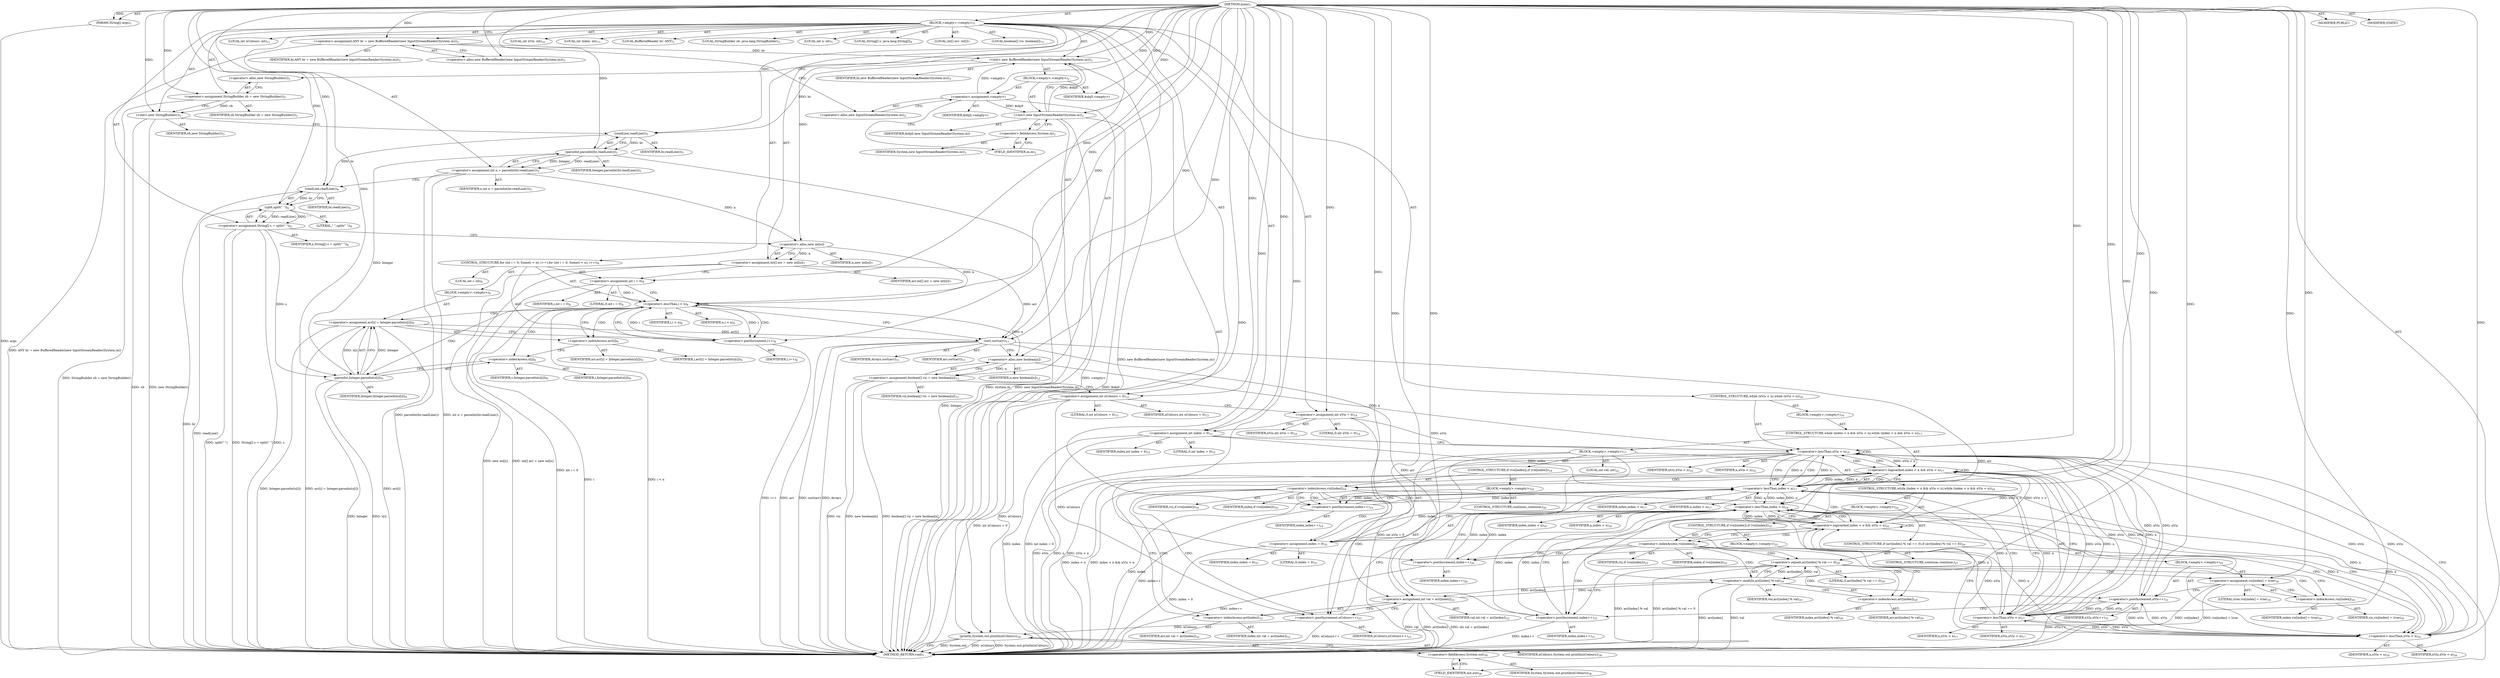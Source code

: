digraph "main" {  
"21" [label = <(METHOD,main)<SUB>1</SUB>> ]
"22" [label = <(PARAM,String[] args)<SUB>1</SUB>> ]
"23" [label = <(BLOCK,&lt;empty&gt;,&lt;empty&gt;)<SUB>1</SUB>> ]
"4" [label = <(LOCAL,BufferedReader br: ANY)<SUB>2</SUB>> ]
"24" [label = <(&lt;operator&gt;.assignment,ANY br = new BufferedReader(new InputStreamReader(System.in)))<SUB>2</SUB>> ]
"25" [label = <(IDENTIFIER,br,ANY br = new BufferedReader(new InputStreamReader(System.in)))<SUB>2</SUB>> ]
"26" [label = <(&lt;operator&gt;.alloc,new BufferedReader(new InputStreamReader(System.in)))<SUB>2</SUB>> ]
"27" [label = <(&lt;init&gt;,new BufferedReader(new InputStreamReader(System.in)))<SUB>2</SUB>> ]
"3" [label = <(IDENTIFIER,br,new BufferedReader(new InputStreamReader(System.in)))<SUB>2</SUB>> ]
"28" [label = <(BLOCK,&lt;empty&gt;,&lt;empty&gt;)<SUB>2</SUB>> ]
"29" [label = <(&lt;operator&gt;.assignment,&lt;empty&gt;)> ]
"30" [label = <(IDENTIFIER,$obj0,&lt;empty&gt;)> ]
"31" [label = <(&lt;operator&gt;.alloc,new InputStreamReader(System.in))<SUB>2</SUB>> ]
"32" [label = <(&lt;init&gt;,new InputStreamReader(System.in))<SUB>2</SUB>> ]
"33" [label = <(IDENTIFIER,$obj0,new InputStreamReader(System.in))> ]
"34" [label = <(&lt;operator&gt;.fieldAccess,System.in)<SUB>2</SUB>> ]
"35" [label = <(IDENTIFIER,System,new InputStreamReader(System.in))<SUB>2</SUB>> ]
"36" [label = <(FIELD_IDENTIFIER,in,in)<SUB>2</SUB>> ]
"37" [label = <(IDENTIFIER,$obj0,&lt;empty&gt;)> ]
"6" [label = <(LOCAL,StringBuilder sb: java.lang.StringBuilder)<SUB>3</SUB>> ]
"38" [label = <(&lt;operator&gt;.assignment,StringBuilder sb = new StringBuilder())<SUB>3</SUB>> ]
"39" [label = <(IDENTIFIER,sb,StringBuilder sb = new StringBuilder())<SUB>3</SUB>> ]
"40" [label = <(&lt;operator&gt;.alloc,new StringBuilder())<SUB>3</SUB>> ]
"41" [label = <(&lt;init&gt;,new StringBuilder())<SUB>3</SUB>> ]
"5" [label = <(IDENTIFIER,sb,new StringBuilder())<SUB>3</SUB>> ]
"42" [label = <(LOCAL,int n: int)<SUB>5</SUB>> ]
"43" [label = <(&lt;operator&gt;.assignment,int n = parseInt(br.readLine()))<SUB>5</SUB>> ]
"44" [label = <(IDENTIFIER,n,int n = parseInt(br.readLine()))<SUB>5</SUB>> ]
"45" [label = <(parseInt,parseInt(br.readLine()))<SUB>5</SUB>> ]
"46" [label = <(IDENTIFIER,Integer,parseInt(br.readLine()))<SUB>5</SUB>> ]
"47" [label = <(readLine,readLine())<SUB>5</SUB>> ]
"48" [label = <(IDENTIFIER,br,readLine())<SUB>5</SUB>> ]
"49" [label = <(LOCAL,String[] s: java.lang.String[])<SUB>6</SUB>> ]
"50" [label = <(&lt;operator&gt;.assignment,String[] s = split(&quot; &quot;))<SUB>6</SUB>> ]
"51" [label = <(IDENTIFIER,s,String[] s = split(&quot; &quot;))<SUB>6</SUB>> ]
"52" [label = <(split,split(&quot; &quot;))<SUB>6</SUB>> ]
"53" [label = <(readLine,readLine())<SUB>6</SUB>> ]
"54" [label = <(IDENTIFIER,br,readLine())<SUB>6</SUB>> ]
"55" [label = <(LITERAL,&quot; &quot;,split(&quot; &quot;))<SUB>6</SUB>> ]
"56" [label = <(LOCAL,int[] arr: int[])<SUB>7</SUB>> ]
"57" [label = <(&lt;operator&gt;.assignment,int[] arr = new int[n])<SUB>7</SUB>> ]
"58" [label = <(IDENTIFIER,arr,int[] arr = new int[n])<SUB>7</SUB>> ]
"59" [label = <(&lt;operator&gt;.alloc,new int[n])> ]
"60" [label = <(IDENTIFIER,n,new int[n])<SUB>7</SUB>> ]
"61" [label = <(CONTROL_STRUCTURE,for (int i = 0; Some(i &lt; n); i++),for (int i = 0; Some(i &lt; n); i++))<SUB>8</SUB>> ]
"62" [label = <(LOCAL,int i: int)<SUB>8</SUB>> ]
"63" [label = <(&lt;operator&gt;.assignment,int i = 0)<SUB>8</SUB>> ]
"64" [label = <(IDENTIFIER,i,int i = 0)<SUB>8</SUB>> ]
"65" [label = <(LITERAL,0,int i = 0)<SUB>8</SUB>> ]
"66" [label = <(&lt;operator&gt;.lessThan,i &lt; n)<SUB>8</SUB>> ]
"67" [label = <(IDENTIFIER,i,i &lt; n)<SUB>8</SUB>> ]
"68" [label = <(IDENTIFIER,n,i &lt; n)<SUB>8</SUB>> ]
"69" [label = <(&lt;operator&gt;.postIncrement,i++)<SUB>8</SUB>> ]
"70" [label = <(IDENTIFIER,i,i++)<SUB>8</SUB>> ]
"71" [label = <(BLOCK,&lt;empty&gt;,&lt;empty&gt;)<SUB>8</SUB>> ]
"72" [label = <(&lt;operator&gt;.assignment,arr[i] = Integer.parseInt(s[i]))<SUB>9</SUB>> ]
"73" [label = <(&lt;operator&gt;.indexAccess,arr[i])<SUB>9</SUB>> ]
"74" [label = <(IDENTIFIER,arr,arr[i] = Integer.parseInt(s[i]))<SUB>9</SUB>> ]
"75" [label = <(IDENTIFIER,i,arr[i] = Integer.parseInt(s[i]))<SUB>9</SUB>> ]
"76" [label = <(parseInt,Integer.parseInt(s[i]))<SUB>9</SUB>> ]
"77" [label = <(IDENTIFIER,Integer,Integer.parseInt(s[i]))<SUB>9</SUB>> ]
"78" [label = <(&lt;operator&gt;.indexAccess,s[i])<SUB>9</SUB>> ]
"79" [label = <(IDENTIFIER,s,Integer.parseInt(s[i]))<SUB>9</SUB>> ]
"80" [label = <(IDENTIFIER,i,Integer.parseInt(s[i]))<SUB>9</SUB>> ]
"81" [label = <(sort,sort(arr))<SUB>11</SUB>> ]
"82" [label = <(IDENTIFIER,Arrays,sort(arr))<SUB>11</SUB>> ]
"83" [label = <(IDENTIFIER,arr,sort(arr))<SUB>11</SUB>> ]
"84" [label = <(LOCAL,boolean[] vis: boolean[])<SUB>12</SUB>> ]
"85" [label = <(&lt;operator&gt;.assignment,boolean[] vis = new boolean[n])<SUB>12</SUB>> ]
"86" [label = <(IDENTIFIER,vis,boolean[] vis = new boolean[n])<SUB>12</SUB>> ]
"87" [label = <(&lt;operator&gt;.alloc,new boolean[n])> ]
"88" [label = <(IDENTIFIER,n,new boolean[n])<SUB>12</SUB>> ]
"89" [label = <(LOCAL,int nColours: int)<SUB>13</SUB>> ]
"90" [label = <(&lt;operator&gt;.assignment,int nColours = 0)<SUB>13</SUB>> ]
"91" [label = <(IDENTIFIER,nColours,int nColours = 0)<SUB>13</SUB>> ]
"92" [label = <(LITERAL,0,int nColours = 0)<SUB>13</SUB>> ]
"93" [label = <(LOCAL,int nVis: int)<SUB>14</SUB>> ]
"94" [label = <(&lt;operator&gt;.assignment,int nVis = 0)<SUB>14</SUB>> ]
"95" [label = <(IDENTIFIER,nVis,int nVis = 0)<SUB>14</SUB>> ]
"96" [label = <(LITERAL,0,int nVis = 0)<SUB>14</SUB>> ]
"97" [label = <(LOCAL,int index: int)<SUB>15</SUB>> ]
"98" [label = <(&lt;operator&gt;.assignment,int index = 0)<SUB>15</SUB>> ]
"99" [label = <(IDENTIFIER,index,int index = 0)<SUB>15</SUB>> ]
"100" [label = <(LITERAL,0,int index = 0)<SUB>15</SUB>> ]
"101" [label = <(CONTROL_STRUCTURE,while (nVis &lt; n),while (nVis &lt; n))<SUB>16</SUB>> ]
"102" [label = <(&lt;operator&gt;.lessThan,nVis &lt; n)<SUB>16</SUB>> ]
"103" [label = <(IDENTIFIER,nVis,nVis &lt; n)<SUB>16</SUB>> ]
"104" [label = <(IDENTIFIER,n,nVis &lt; n)<SUB>16</SUB>> ]
"105" [label = <(BLOCK,&lt;empty&gt;,&lt;empty&gt;)<SUB>16</SUB>> ]
"106" [label = <(CONTROL_STRUCTURE,while (index &lt; n &amp;&amp; nVis &lt; n),while (index &lt; n &amp;&amp; nVis &lt; n))<SUB>17</SUB>> ]
"107" [label = <(&lt;operator&gt;.logicalAnd,index &lt; n &amp;&amp; nVis &lt; n)<SUB>17</SUB>> ]
"108" [label = <(&lt;operator&gt;.lessThan,index &lt; n)<SUB>17</SUB>> ]
"109" [label = <(IDENTIFIER,index,index &lt; n)<SUB>17</SUB>> ]
"110" [label = <(IDENTIFIER,n,index &lt; n)<SUB>17</SUB>> ]
"111" [label = <(&lt;operator&gt;.lessThan,nVis &lt; n)<SUB>17</SUB>> ]
"112" [label = <(IDENTIFIER,nVis,nVis &lt; n)<SUB>17</SUB>> ]
"113" [label = <(IDENTIFIER,n,nVis &lt; n)<SUB>17</SUB>> ]
"114" [label = <(BLOCK,&lt;empty&gt;,&lt;empty&gt;)<SUB>17</SUB>> ]
"115" [label = <(CONTROL_STRUCTURE,if (vis[index]),if (vis[index]))<SUB>18</SUB>> ]
"116" [label = <(&lt;operator&gt;.indexAccess,vis[index])<SUB>18</SUB>> ]
"117" [label = <(IDENTIFIER,vis,if (vis[index]))<SUB>18</SUB>> ]
"118" [label = <(IDENTIFIER,index,if (vis[index]))<SUB>18</SUB>> ]
"119" [label = <(BLOCK,&lt;empty&gt;,&lt;empty&gt;)<SUB>18</SUB>> ]
"120" [label = <(&lt;operator&gt;.postIncrement,index++)<SUB>19</SUB>> ]
"121" [label = <(IDENTIFIER,index,index++)<SUB>19</SUB>> ]
"122" [label = <(CONTROL_STRUCTURE,continue;,continue;)<SUB>20</SUB>> ]
"123" [label = <(LOCAL,int val: int)<SUB>22</SUB>> ]
"124" [label = <(&lt;operator&gt;.assignment,int val = arr[index])<SUB>22</SUB>> ]
"125" [label = <(IDENTIFIER,val,int val = arr[index])<SUB>22</SUB>> ]
"126" [label = <(&lt;operator&gt;.indexAccess,arr[index])<SUB>22</SUB>> ]
"127" [label = <(IDENTIFIER,arr,int val = arr[index])<SUB>22</SUB>> ]
"128" [label = <(IDENTIFIER,index,int val = arr[index])<SUB>22</SUB>> ]
"129" [label = <(&lt;operator&gt;.postIncrement,nColours++)<SUB>23</SUB>> ]
"130" [label = <(IDENTIFIER,nColours,nColours++)<SUB>23</SUB>> ]
"131" [label = <(CONTROL_STRUCTURE,while (index &lt; n &amp;&amp; nVis &lt; n),while (index &lt; n &amp;&amp; nVis &lt; n))<SUB>24</SUB>> ]
"132" [label = <(&lt;operator&gt;.logicalAnd,index &lt; n &amp;&amp; nVis &lt; n)<SUB>24</SUB>> ]
"133" [label = <(&lt;operator&gt;.lessThan,index &lt; n)<SUB>24</SUB>> ]
"134" [label = <(IDENTIFIER,index,index &lt; n)<SUB>24</SUB>> ]
"135" [label = <(IDENTIFIER,n,index &lt; n)<SUB>24</SUB>> ]
"136" [label = <(&lt;operator&gt;.lessThan,nVis &lt; n)<SUB>24</SUB>> ]
"137" [label = <(IDENTIFIER,nVis,nVis &lt; n)<SUB>24</SUB>> ]
"138" [label = <(IDENTIFIER,n,nVis &lt; n)<SUB>24</SUB>> ]
"139" [label = <(BLOCK,&lt;empty&gt;,&lt;empty&gt;)<SUB>24</SUB>> ]
"140" [label = <(CONTROL_STRUCTURE,if (vis[index]),if (vis[index]))<SUB>25</SUB>> ]
"141" [label = <(&lt;operator&gt;.indexAccess,vis[index])<SUB>25</SUB>> ]
"142" [label = <(IDENTIFIER,vis,if (vis[index]))<SUB>25</SUB>> ]
"143" [label = <(IDENTIFIER,index,if (vis[index]))<SUB>25</SUB>> ]
"144" [label = <(BLOCK,&lt;empty&gt;,&lt;empty&gt;)<SUB>25</SUB>> ]
"145" [label = <(&lt;operator&gt;.postIncrement,index++)<SUB>26</SUB>> ]
"146" [label = <(IDENTIFIER,index,index++)<SUB>26</SUB>> ]
"147" [label = <(CONTROL_STRUCTURE,continue;,continue;)<SUB>27</SUB>> ]
"148" [label = <(CONTROL_STRUCTURE,if (arr[index] % val == 0),if (arr[index] % val == 0))<SUB>29</SUB>> ]
"149" [label = <(&lt;operator&gt;.equals,arr[index] % val == 0)<SUB>29</SUB>> ]
"150" [label = <(&lt;operator&gt;.modulo,arr[index] % val)<SUB>29</SUB>> ]
"151" [label = <(&lt;operator&gt;.indexAccess,arr[index])<SUB>29</SUB>> ]
"152" [label = <(IDENTIFIER,arr,arr[index] % val)<SUB>29</SUB>> ]
"153" [label = <(IDENTIFIER,index,arr[index] % val)<SUB>29</SUB>> ]
"154" [label = <(IDENTIFIER,val,arr[index] % val)<SUB>29</SUB>> ]
"155" [label = <(LITERAL,0,arr[index] % val == 0)<SUB>29</SUB>> ]
"156" [label = <(BLOCK,&lt;empty&gt;,&lt;empty&gt;)<SUB>29</SUB>> ]
"157" [label = <(&lt;operator&gt;.assignment,vis[index] = true)<SUB>30</SUB>> ]
"158" [label = <(&lt;operator&gt;.indexAccess,vis[index])<SUB>30</SUB>> ]
"159" [label = <(IDENTIFIER,vis,vis[index] = true)<SUB>30</SUB>> ]
"160" [label = <(IDENTIFIER,index,vis[index] = true)<SUB>30</SUB>> ]
"161" [label = <(LITERAL,true,vis[index] = true)<SUB>30</SUB>> ]
"162" [label = <(&lt;operator&gt;.postIncrement,nVis++)<SUB>31</SUB>> ]
"163" [label = <(IDENTIFIER,nVis,nVis++)<SUB>31</SUB>> ]
"164" [label = <(&lt;operator&gt;.postIncrement,index++)<SUB>33</SUB>> ]
"165" [label = <(IDENTIFIER,index,index++)<SUB>33</SUB>> ]
"166" [label = <(&lt;operator&gt;.assignment,index = 0)<SUB>35</SUB>> ]
"167" [label = <(IDENTIFIER,index,index = 0)<SUB>35</SUB>> ]
"168" [label = <(LITERAL,0,index = 0)<SUB>35</SUB>> ]
"169" [label = <(println,System.out.println(nColours))<SUB>38</SUB>> ]
"170" [label = <(&lt;operator&gt;.fieldAccess,System.out)<SUB>38</SUB>> ]
"171" [label = <(IDENTIFIER,System,System.out.println(nColours))<SUB>38</SUB>> ]
"172" [label = <(FIELD_IDENTIFIER,out,out)<SUB>38</SUB>> ]
"173" [label = <(IDENTIFIER,nColours,System.out.println(nColours))<SUB>38</SUB>> ]
"174" [label = <(MODIFIER,PUBLIC)> ]
"175" [label = <(MODIFIER,STATIC)> ]
"176" [label = <(METHOD_RETURN,void)<SUB>1</SUB>> ]
  "21" -> "22"  [ label = "AST: "] 
  "21" -> "23"  [ label = "AST: "] 
  "21" -> "174"  [ label = "AST: "] 
  "21" -> "175"  [ label = "AST: "] 
  "21" -> "176"  [ label = "AST: "] 
  "23" -> "4"  [ label = "AST: "] 
  "23" -> "24"  [ label = "AST: "] 
  "23" -> "27"  [ label = "AST: "] 
  "23" -> "6"  [ label = "AST: "] 
  "23" -> "38"  [ label = "AST: "] 
  "23" -> "41"  [ label = "AST: "] 
  "23" -> "42"  [ label = "AST: "] 
  "23" -> "43"  [ label = "AST: "] 
  "23" -> "49"  [ label = "AST: "] 
  "23" -> "50"  [ label = "AST: "] 
  "23" -> "56"  [ label = "AST: "] 
  "23" -> "57"  [ label = "AST: "] 
  "23" -> "61"  [ label = "AST: "] 
  "23" -> "81"  [ label = "AST: "] 
  "23" -> "84"  [ label = "AST: "] 
  "23" -> "85"  [ label = "AST: "] 
  "23" -> "89"  [ label = "AST: "] 
  "23" -> "90"  [ label = "AST: "] 
  "23" -> "93"  [ label = "AST: "] 
  "23" -> "94"  [ label = "AST: "] 
  "23" -> "97"  [ label = "AST: "] 
  "23" -> "98"  [ label = "AST: "] 
  "23" -> "101"  [ label = "AST: "] 
  "23" -> "169"  [ label = "AST: "] 
  "24" -> "25"  [ label = "AST: "] 
  "24" -> "26"  [ label = "AST: "] 
  "27" -> "3"  [ label = "AST: "] 
  "27" -> "28"  [ label = "AST: "] 
  "28" -> "29"  [ label = "AST: "] 
  "28" -> "32"  [ label = "AST: "] 
  "28" -> "37"  [ label = "AST: "] 
  "29" -> "30"  [ label = "AST: "] 
  "29" -> "31"  [ label = "AST: "] 
  "32" -> "33"  [ label = "AST: "] 
  "32" -> "34"  [ label = "AST: "] 
  "34" -> "35"  [ label = "AST: "] 
  "34" -> "36"  [ label = "AST: "] 
  "38" -> "39"  [ label = "AST: "] 
  "38" -> "40"  [ label = "AST: "] 
  "41" -> "5"  [ label = "AST: "] 
  "43" -> "44"  [ label = "AST: "] 
  "43" -> "45"  [ label = "AST: "] 
  "45" -> "46"  [ label = "AST: "] 
  "45" -> "47"  [ label = "AST: "] 
  "47" -> "48"  [ label = "AST: "] 
  "50" -> "51"  [ label = "AST: "] 
  "50" -> "52"  [ label = "AST: "] 
  "52" -> "53"  [ label = "AST: "] 
  "52" -> "55"  [ label = "AST: "] 
  "53" -> "54"  [ label = "AST: "] 
  "57" -> "58"  [ label = "AST: "] 
  "57" -> "59"  [ label = "AST: "] 
  "59" -> "60"  [ label = "AST: "] 
  "61" -> "62"  [ label = "AST: "] 
  "61" -> "63"  [ label = "AST: "] 
  "61" -> "66"  [ label = "AST: "] 
  "61" -> "69"  [ label = "AST: "] 
  "61" -> "71"  [ label = "AST: "] 
  "63" -> "64"  [ label = "AST: "] 
  "63" -> "65"  [ label = "AST: "] 
  "66" -> "67"  [ label = "AST: "] 
  "66" -> "68"  [ label = "AST: "] 
  "69" -> "70"  [ label = "AST: "] 
  "71" -> "72"  [ label = "AST: "] 
  "72" -> "73"  [ label = "AST: "] 
  "72" -> "76"  [ label = "AST: "] 
  "73" -> "74"  [ label = "AST: "] 
  "73" -> "75"  [ label = "AST: "] 
  "76" -> "77"  [ label = "AST: "] 
  "76" -> "78"  [ label = "AST: "] 
  "78" -> "79"  [ label = "AST: "] 
  "78" -> "80"  [ label = "AST: "] 
  "81" -> "82"  [ label = "AST: "] 
  "81" -> "83"  [ label = "AST: "] 
  "85" -> "86"  [ label = "AST: "] 
  "85" -> "87"  [ label = "AST: "] 
  "87" -> "88"  [ label = "AST: "] 
  "90" -> "91"  [ label = "AST: "] 
  "90" -> "92"  [ label = "AST: "] 
  "94" -> "95"  [ label = "AST: "] 
  "94" -> "96"  [ label = "AST: "] 
  "98" -> "99"  [ label = "AST: "] 
  "98" -> "100"  [ label = "AST: "] 
  "101" -> "102"  [ label = "AST: "] 
  "101" -> "105"  [ label = "AST: "] 
  "102" -> "103"  [ label = "AST: "] 
  "102" -> "104"  [ label = "AST: "] 
  "105" -> "106"  [ label = "AST: "] 
  "106" -> "107"  [ label = "AST: "] 
  "106" -> "114"  [ label = "AST: "] 
  "107" -> "108"  [ label = "AST: "] 
  "107" -> "111"  [ label = "AST: "] 
  "108" -> "109"  [ label = "AST: "] 
  "108" -> "110"  [ label = "AST: "] 
  "111" -> "112"  [ label = "AST: "] 
  "111" -> "113"  [ label = "AST: "] 
  "114" -> "115"  [ label = "AST: "] 
  "114" -> "123"  [ label = "AST: "] 
  "114" -> "124"  [ label = "AST: "] 
  "114" -> "129"  [ label = "AST: "] 
  "114" -> "131"  [ label = "AST: "] 
  "114" -> "166"  [ label = "AST: "] 
  "115" -> "116"  [ label = "AST: "] 
  "115" -> "119"  [ label = "AST: "] 
  "116" -> "117"  [ label = "AST: "] 
  "116" -> "118"  [ label = "AST: "] 
  "119" -> "120"  [ label = "AST: "] 
  "119" -> "122"  [ label = "AST: "] 
  "120" -> "121"  [ label = "AST: "] 
  "124" -> "125"  [ label = "AST: "] 
  "124" -> "126"  [ label = "AST: "] 
  "126" -> "127"  [ label = "AST: "] 
  "126" -> "128"  [ label = "AST: "] 
  "129" -> "130"  [ label = "AST: "] 
  "131" -> "132"  [ label = "AST: "] 
  "131" -> "139"  [ label = "AST: "] 
  "132" -> "133"  [ label = "AST: "] 
  "132" -> "136"  [ label = "AST: "] 
  "133" -> "134"  [ label = "AST: "] 
  "133" -> "135"  [ label = "AST: "] 
  "136" -> "137"  [ label = "AST: "] 
  "136" -> "138"  [ label = "AST: "] 
  "139" -> "140"  [ label = "AST: "] 
  "139" -> "148"  [ label = "AST: "] 
  "139" -> "164"  [ label = "AST: "] 
  "140" -> "141"  [ label = "AST: "] 
  "140" -> "144"  [ label = "AST: "] 
  "141" -> "142"  [ label = "AST: "] 
  "141" -> "143"  [ label = "AST: "] 
  "144" -> "145"  [ label = "AST: "] 
  "144" -> "147"  [ label = "AST: "] 
  "145" -> "146"  [ label = "AST: "] 
  "148" -> "149"  [ label = "AST: "] 
  "148" -> "156"  [ label = "AST: "] 
  "149" -> "150"  [ label = "AST: "] 
  "149" -> "155"  [ label = "AST: "] 
  "150" -> "151"  [ label = "AST: "] 
  "150" -> "154"  [ label = "AST: "] 
  "151" -> "152"  [ label = "AST: "] 
  "151" -> "153"  [ label = "AST: "] 
  "156" -> "157"  [ label = "AST: "] 
  "156" -> "162"  [ label = "AST: "] 
  "157" -> "158"  [ label = "AST: "] 
  "157" -> "161"  [ label = "AST: "] 
  "158" -> "159"  [ label = "AST: "] 
  "158" -> "160"  [ label = "AST: "] 
  "162" -> "163"  [ label = "AST: "] 
  "164" -> "165"  [ label = "AST: "] 
  "166" -> "167"  [ label = "AST: "] 
  "166" -> "168"  [ label = "AST: "] 
  "169" -> "170"  [ label = "AST: "] 
  "169" -> "173"  [ label = "AST: "] 
  "170" -> "171"  [ label = "AST: "] 
  "170" -> "172"  [ label = "AST: "] 
  "24" -> "31"  [ label = "CFG: "] 
  "27" -> "40"  [ label = "CFG: "] 
  "38" -> "41"  [ label = "CFG: "] 
  "41" -> "47"  [ label = "CFG: "] 
  "43" -> "53"  [ label = "CFG: "] 
  "50" -> "59"  [ label = "CFG: "] 
  "57" -> "63"  [ label = "CFG: "] 
  "81" -> "87"  [ label = "CFG: "] 
  "85" -> "90"  [ label = "CFG: "] 
  "90" -> "94"  [ label = "CFG: "] 
  "94" -> "98"  [ label = "CFG: "] 
  "98" -> "102"  [ label = "CFG: "] 
  "169" -> "176"  [ label = "CFG: "] 
  "26" -> "24"  [ label = "CFG: "] 
  "40" -> "38"  [ label = "CFG: "] 
  "45" -> "43"  [ label = "CFG: "] 
  "52" -> "50"  [ label = "CFG: "] 
  "59" -> "57"  [ label = "CFG: "] 
  "63" -> "66"  [ label = "CFG: "] 
  "66" -> "73"  [ label = "CFG: "] 
  "66" -> "81"  [ label = "CFG: "] 
  "69" -> "66"  [ label = "CFG: "] 
  "87" -> "85"  [ label = "CFG: "] 
  "102" -> "108"  [ label = "CFG: "] 
  "102" -> "172"  [ label = "CFG: "] 
  "170" -> "169"  [ label = "CFG: "] 
  "29" -> "36"  [ label = "CFG: "] 
  "32" -> "27"  [ label = "CFG: "] 
  "47" -> "45"  [ label = "CFG: "] 
  "53" -> "52"  [ label = "CFG: "] 
  "72" -> "69"  [ label = "CFG: "] 
  "172" -> "170"  [ label = "CFG: "] 
  "31" -> "29"  [ label = "CFG: "] 
  "34" -> "32"  [ label = "CFG: "] 
  "73" -> "78"  [ label = "CFG: "] 
  "76" -> "72"  [ label = "CFG: "] 
  "107" -> "102"  [ label = "CFG: "] 
  "107" -> "116"  [ label = "CFG: "] 
  "36" -> "34"  [ label = "CFG: "] 
  "78" -> "76"  [ label = "CFG: "] 
  "108" -> "107"  [ label = "CFG: "] 
  "108" -> "111"  [ label = "CFG: "] 
  "111" -> "107"  [ label = "CFG: "] 
  "124" -> "129"  [ label = "CFG: "] 
  "129" -> "133"  [ label = "CFG: "] 
  "166" -> "108"  [ label = "CFG: "] 
  "116" -> "120"  [ label = "CFG: "] 
  "116" -> "126"  [ label = "CFG: "] 
  "126" -> "124"  [ label = "CFG: "] 
  "132" -> "141"  [ label = "CFG: "] 
  "132" -> "166"  [ label = "CFG: "] 
  "120" -> "108"  [ label = "CFG: "] 
  "133" -> "132"  [ label = "CFG: "] 
  "133" -> "136"  [ label = "CFG: "] 
  "136" -> "132"  [ label = "CFG: "] 
  "164" -> "133"  [ label = "CFG: "] 
  "141" -> "145"  [ label = "CFG: "] 
  "141" -> "151"  [ label = "CFG: "] 
  "149" -> "158"  [ label = "CFG: "] 
  "149" -> "164"  [ label = "CFG: "] 
  "145" -> "133"  [ label = "CFG: "] 
  "150" -> "149"  [ label = "CFG: "] 
  "157" -> "162"  [ label = "CFG: "] 
  "162" -> "164"  [ label = "CFG: "] 
  "151" -> "150"  [ label = "CFG: "] 
  "158" -> "157"  [ label = "CFG: "] 
  "21" -> "26"  [ label = "CFG: "] 
  "22" -> "176"  [ label = "DDG: args"] 
  "24" -> "176"  [ label = "DDG: ANY br = new BufferedReader(new InputStreamReader(System.in))"] 
  "29" -> "176"  [ label = "DDG: &lt;empty&gt;"] 
  "32" -> "176"  [ label = "DDG: $obj0"] 
  "32" -> "176"  [ label = "DDG: System.in"] 
  "32" -> "176"  [ label = "DDG: new InputStreamReader(System.in)"] 
  "27" -> "176"  [ label = "DDG: new BufferedReader(new InputStreamReader(System.in))"] 
  "38" -> "176"  [ label = "DDG: StringBuilder sb = new StringBuilder()"] 
  "41" -> "176"  [ label = "DDG: sb"] 
  "41" -> "176"  [ label = "DDG: new StringBuilder()"] 
  "45" -> "176"  [ label = "DDG: Integer"] 
  "43" -> "176"  [ label = "DDG: parseInt(br.readLine())"] 
  "43" -> "176"  [ label = "DDG: int n = parseInt(br.readLine())"] 
  "50" -> "176"  [ label = "DDG: s"] 
  "53" -> "176"  [ label = "DDG: br"] 
  "52" -> "176"  [ label = "DDG: readLine()"] 
  "50" -> "176"  [ label = "DDG: split(&quot; &quot;)"] 
  "50" -> "176"  [ label = "DDG: String[] s = split(&quot; &quot;)"] 
  "57" -> "176"  [ label = "DDG: new int[n]"] 
  "57" -> "176"  [ label = "DDG: int[] arr = new int[n]"] 
  "63" -> "176"  [ label = "DDG: int i = 0"] 
  "66" -> "176"  [ label = "DDG: i"] 
  "66" -> "176"  [ label = "DDG: i &lt; n"] 
  "81" -> "176"  [ label = "DDG: arr"] 
  "81" -> "176"  [ label = "DDG: sort(arr)"] 
  "85" -> "176"  [ label = "DDG: vis"] 
  "85" -> "176"  [ label = "DDG: new boolean[n]"] 
  "85" -> "176"  [ label = "DDG: boolean[] vis = new boolean[n]"] 
  "90" -> "176"  [ label = "DDG: int nColours = 0"] 
  "94" -> "176"  [ label = "DDG: int nVis = 0"] 
  "98" -> "176"  [ label = "DDG: index"] 
  "98" -> "176"  [ label = "DDG: int index = 0"] 
  "102" -> "176"  [ label = "DDG: nVis"] 
  "102" -> "176"  [ label = "DDG: n"] 
  "102" -> "176"  [ label = "DDG: nVis &lt; n"] 
  "169" -> "176"  [ label = "DDG: System.out"] 
  "169" -> "176"  [ label = "DDG: nColours"] 
  "169" -> "176"  [ label = "DDG: System.out.println(nColours)"] 
  "108" -> "176"  [ label = "DDG: index"] 
  "107" -> "176"  [ label = "DDG: index &lt; n"] 
  "107" -> "176"  [ label = "DDG: index &lt; n &amp;&amp; nVis &lt; n"] 
  "124" -> "176"  [ label = "DDG: val"] 
  "124" -> "176"  [ label = "DDG: arr[index]"] 
  "124" -> "176"  [ label = "DDG: int val = arr[index]"] 
  "129" -> "176"  [ label = "DDG: nColours++"] 
  "166" -> "176"  [ label = "DDG: index = 0"] 
  "150" -> "176"  [ label = "DDG: arr[index]"] 
  "150" -> "176"  [ label = "DDG: val"] 
  "149" -> "176"  [ label = "DDG: arr[index] % val"] 
  "149" -> "176"  [ label = "DDG: arr[index] % val == 0"] 
  "157" -> "176"  [ label = "DDG: vis[index]"] 
  "157" -> "176"  [ label = "DDG: vis[index] = true"] 
  "162" -> "176"  [ label = "DDG: nVis++"] 
  "164" -> "176"  [ label = "DDG: index++"] 
  "145" -> "176"  [ label = "DDG: index++"] 
  "120" -> "176"  [ label = "DDG: index++"] 
  "72" -> "176"  [ label = "DDG: arr[i]"] 
  "76" -> "176"  [ label = "DDG: Integer"] 
  "76" -> "176"  [ label = "DDG: s[i]"] 
  "72" -> "176"  [ label = "DDG: Integer.parseInt(s[i])"] 
  "72" -> "176"  [ label = "DDG: arr[i] = Integer.parseInt(s[i])"] 
  "69" -> "176"  [ label = "DDG: i++"] 
  "81" -> "176"  [ label = "DDG: Arrays"] 
  "21" -> "22"  [ label = "DDG: "] 
  "21" -> "24"  [ label = "DDG: "] 
  "21" -> "38"  [ label = "DDG: "] 
  "45" -> "43"  [ label = "DDG: Integer"] 
  "45" -> "43"  [ label = "DDG: readLine()"] 
  "52" -> "50"  [ label = "DDG: readLine()"] 
  "52" -> "50"  [ label = "DDG: &quot; &quot;"] 
  "59" -> "57"  [ label = "DDG: n"] 
  "87" -> "85"  [ label = "DDG: n"] 
  "21" -> "90"  [ label = "DDG: "] 
  "21" -> "94"  [ label = "DDG: "] 
  "21" -> "98"  [ label = "DDG: "] 
  "24" -> "27"  [ label = "DDG: br"] 
  "21" -> "27"  [ label = "DDG: "] 
  "29" -> "27"  [ label = "DDG: &lt;empty&gt;"] 
  "32" -> "27"  [ label = "DDG: $obj0"] 
  "38" -> "41"  [ label = "DDG: sb"] 
  "21" -> "41"  [ label = "DDG: "] 
  "21" -> "63"  [ label = "DDG: "] 
  "21" -> "81"  [ label = "DDG: "] 
  "57" -> "81"  [ label = "DDG: arr"] 
  "72" -> "81"  [ label = "DDG: arr[i]"] 
  "90" -> "169"  [ label = "DDG: nColours"] 
  "129" -> "169"  [ label = "DDG: nColours"] 
  "21" -> "169"  [ label = "DDG: "] 
  "21" -> "29"  [ label = "DDG: "] 
  "21" -> "37"  [ label = "DDG: "] 
  "21" -> "45"  [ label = "DDG: "] 
  "47" -> "45"  [ label = "DDG: br"] 
  "53" -> "52"  [ label = "DDG: br"] 
  "21" -> "52"  [ label = "DDG: "] 
  "43" -> "59"  [ label = "DDG: n"] 
  "21" -> "59"  [ label = "DDG: "] 
  "63" -> "66"  [ label = "DDG: i"] 
  "69" -> "66"  [ label = "DDG: i"] 
  "21" -> "66"  [ label = "DDG: "] 
  "59" -> "66"  [ label = "DDG: n"] 
  "66" -> "69"  [ label = "DDG: i"] 
  "21" -> "69"  [ label = "DDG: "] 
  "76" -> "72"  [ label = "DDG: Integer"] 
  "76" -> "72"  [ label = "DDG: s[i]"] 
  "66" -> "87"  [ label = "DDG: n"] 
  "21" -> "87"  [ label = "DDG: "] 
  "94" -> "102"  [ label = "DDG: nVis"] 
  "111" -> "102"  [ label = "DDG: nVis"] 
  "136" -> "102"  [ label = "DDG: nVis"] 
  "162" -> "102"  [ label = "DDG: nVis"] 
  "21" -> "102"  [ label = "DDG: "] 
  "87" -> "102"  [ label = "DDG: n"] 
  "108" -> "102"  [ label = "DDG: n"] 
  "111" -> "102"  [ label = "DDG: n"] 
  "29" -> "32"  [ label = "DDG: $obj0"] 
  "21" -> "32"  [ label = "DDG: "] 
  "27" -> "47"  [ label = "DDG: br"] 
  "21" -> "47"  [ label = "DDG: "] 
  "47" -> "53"  [ label = "DDG: br"] 
  "21" -> "53"  [ label = "DDG: "] 
  "45" -> "76"  [ label = "DDG: Integer"] 
  "21" -> "76"  [ label = "DDG: "] 
  "50" -> "76"  [ label = "DDG: s"] 
  "108" -> "107"  [ label = "DDG: index"] 
  "108" -> "107"  [ label = "DDG: n"] 
  "111" -> "107"  [ label = "DDG: nVis"] 
  "111" -> "107"  [ label = "DDG: n"] 
  "102" -> "107"  [ label = "DDG: nVis &lt; n"] 
  "132" -> "107"  [ label = "DDG: nVis &lt; n"] 
  "81" -> "124"  [ label = "DDG: arr"] 
  "150" -> "124"  [ label = "DDG: arr[index]"] 
  "21" -> "166"  [ label = "DDG: "] 
  "98" -> "108"  [ label = "DDG: index"] 
  "166" -> "108"  [ label = "DDG: index"] 
  "120" -> "108"  [ label = "DDG: index"] 
  "21" -> "108"  [ label = "DDG: "] 
  "102" -> "108"  [ label = "DDG: n"] 
  "111" -> "108"  [ label = "DDG: n"] 
  "133" -> "108"  [ label = "DDG: n"] 
  "136" -> "108"  [ label = "DDG: n"] 
  "102" -> "111"  [ label = "DDG: nVis"] 
  "136" -> "111"  [ label = "DDG: nVis"] 
  "162" -> "111"  [ label = "DDG: nVis"] 
  "21" -> "111"  [ label = "DDG: "] 
  "108" -> "111"  [ label = "DDG: n"] 
  "90" -> "129"  [ label = "DDG: nColours"] 
  "21" -> "129"  [ label = "DDG: "] 
  "133" -> "132"  [ label = "DDG: index"] 
  "133" -> "132"  [ label = "DDG: n"] 
  "136" -> "132"  [ label = "DDG: nVis"] 
  "136" -> "132"  [ label = "DDG: n"] 
  "107" -> "132"  [ label = "DDG: nVis &lt; n"] 
  "108" -> "120"  [ label = "DDG: index"] 
  "21" -> "120"  [ label = "DDG: "] 
  "108" -> "133"  [ label = "DDG: index"] 
  "164" -> "133"  [ label = "DDG: index"] 
  "145" -> "133"  [ label = "DDG: index"] 
  "21" -> "133"  [ label = "DDG: "] 
  "108" -> "133"  [ label = "DDG: n"] 
  "111" -> "133"  [ label = "DDG: n"] 
  "136" -> "133"  [ label = "DDG: n"] 
  "102" -> "136"  [ label = "DDG: nVis"] 
  "111" -> "136"  [ label = "DDG: nVis"] 
  "162" -> "136"  [ label = "DDG: nVis"] 
  "21" -> "136"  [ label = "DDG: "] 
  "133" -> "136"  [ label = "DDG: n"] 
  "133" -> "164"  [ label = "DDG: index"] 
  "21" -> "164"  [ label = "DDG: "] 
  "150" -> "149"  [ label = "DDG: arr[index]"] 
  "150" -> "149"  [ label = "DDG: val"] 
  "21" -> "149"  [ label = "DDG: "] 
  "21" -> "157"  [ label = "DDG: "] 
  "133" -> "145"  [ label = "DDG: index"] 
  "21" -> "145"  [ label = "DDG: "] 
  "81" -> "150"  [ label = "DDG: arr"] 
  "124" -> "150"  [ label = "DDG: val"] 
  "21" -> "150"  [ label = "DDG: "] 
  "102" -> "162"  [ label = "DDG: nVis"] 
  "111" -> "162"  [ label = "DDG: nVis"] 
  "136" -> "162"  [ label = "DDG: nVis"] 
  "21" -> "162"  [ label = "DDG: "] 
  "66" -> "73"  [ label = "CDG: "] 
  "66" -> "66"  [ label = "CDG: "] 
  "66" -> "72"  [ label = "CDG: "] 
  "66" -> "69"  [ label = "CDG: "] 
  "66" -> "76"  [ label = "CDG: "] 
  "66" -> "78"  [ label = "CDG: "] 
  "102" -> "107"  [ label = "CDG: "] 
  "102" -> "102"  [ label = "CDG: "] 
  "102" -> "108"  [ label = "CDG: "] 
  "107" -> "107"  [ label = "CDG: "] 
  "107" -> "116"  [ label = "CDG: "] 
  "107" -> "108"  [ label = "CDG: "] 
  "108" -> "111"  [ label = "CDG: "] 
  "116" -> "120"  [ label = "CDG: "] 
  "116" -> "166"  [ label = "CDG: "] 
  "116" -> "132"  [ label = "CDG: "] 
  "116" -> "129"  [ label = "CDG: "] 
  "116" -> "126"  [ label = "CDG: "] 
  "116" -> "124"  [ label = "CDG: "] 
  "116" -> "133"  [ label = "CDG: "] 
  "132" -> "141"  [ label = "CDG: "] 
  "132" -> "132"  [ label = "CDG: "] 
  "132" -> "133"  [ label = "CDG: "] 
  "133" -> "136"  [ label = "CDG: "] 
  "141" -> "145"  [ label = "CDG: "] 
  "141" -> "149"  [ label = "CDG: "] 
  "141" -> "150"  [ label = "CDG: "] 
  "141" -> "151"  [ label = "CDG: "] 
  "141" -> "164"  [ label = "CDG: "] 
  "149" -> "162"  [ label = "CDG: "] 
  "149" -> "157"  [ label = "CDG: "] 
  "149" -> "158"  [ label = "CDG: "] 
}

